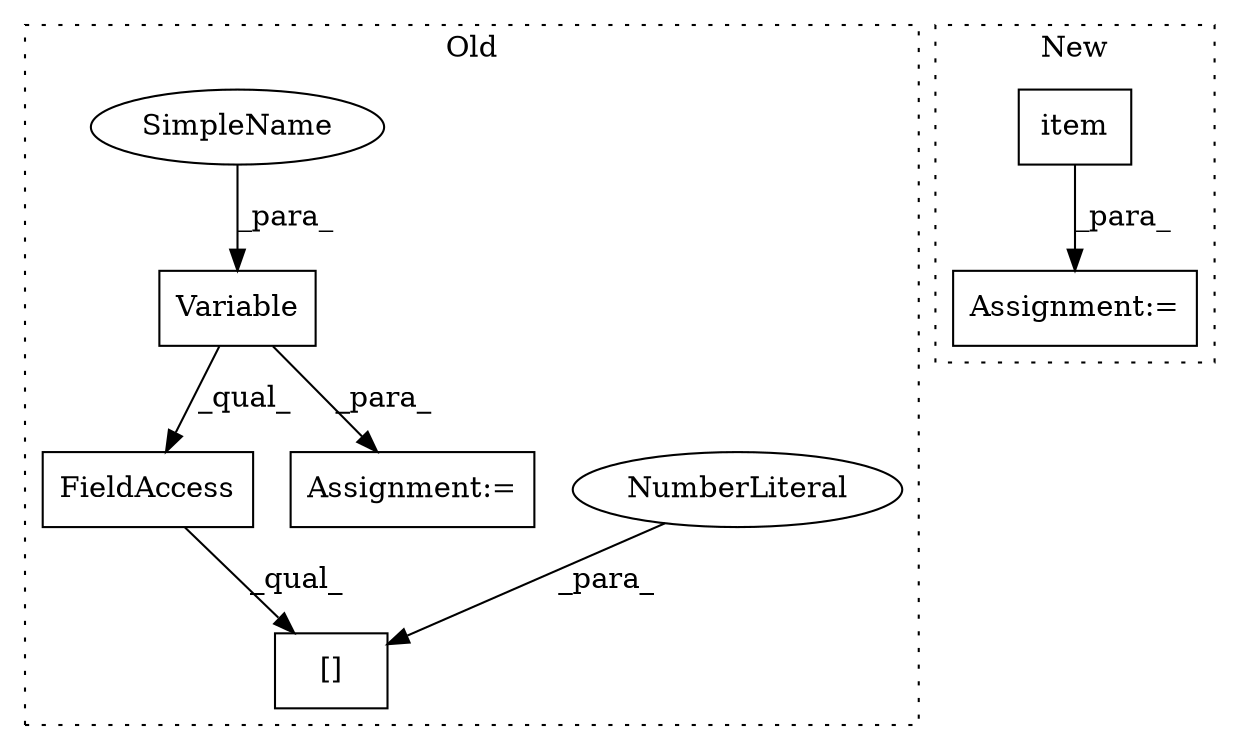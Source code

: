 digraph G {
subgraph cluster0 {
1 [label="Variable" a="32" s="4834,4853" l="9,1" shape="box"];
3 [label="[]" a="2" s="5295,5306" l="10,1" shape="box"];
4 [label="NumberLiteral" a="34" s="5305" l="1" shape="ellipse"];
5 [label="FieldAccess" a="22" s="5295" l="9" shape="box"];
7 [label="Assignment:=" a="7" s="5293" l="2" shape="box"];
8 [label="SimpleName" a="42" s="4843" l="10" shape="ellipse"];
label = "Old";
style="dotted";
}
subgraph cluster1 {
2 [label="item" a="32" s="5162" l="6" shape="box"];
6 [label="Assignment:=" a="7" s="5155" l="2" shape="box"];
label = "New";
style="dotted";
}
1 -> 7 [label="_para_"];
1 -> 5 [label="_qual_"];
2 -> 6 [label="_para_"];
4 -> 3 [label="_para_"];
5 -> 3 [label="_qual_"];
8 -> 1 [label="_para_"];
}
